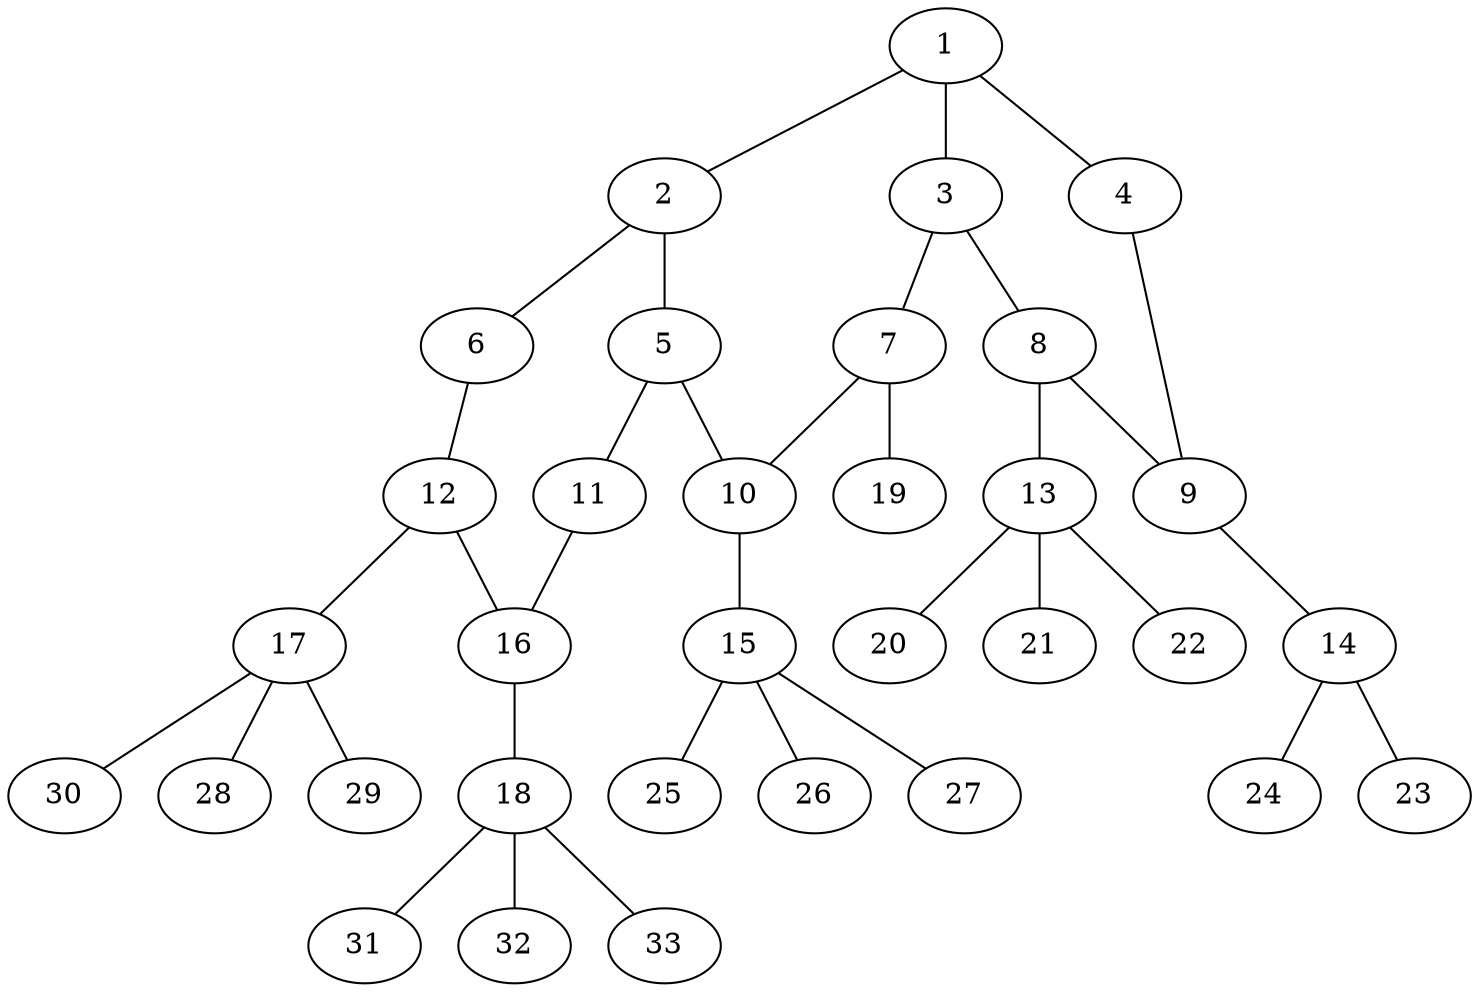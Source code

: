 graph molecule_3706 {
	1	 [chem=C];
	2	 [chem=C];
	1 -- 2	 [valence=1];
	3	 [chem=C];
	1 -- 3	 [valence=2];
	4	 [chem=N];
	1 -- 4	 [valence=1];
	5	 [chem=C];
	2 -- 5	 [valence=2];
	6	 [chem=N];
	2 -- 6	 [valence=1];
	7	 [chem=C];
	3 -- 7	 [valence=1];
	8	 [chem=N];
	3 -- 8	 [valence=1];
	9	 [chem=C];
	4 -- 9	 [valence=2];
	10	 [chem=C];
	5 -- 10	 [valence=1];
	11	 [chem=N];
	5 -- 11	 [valence=1];
	12	 [chem=C];
	6 -- 12	 [valence=2];
	7 -- 10	 [valence=2];
	19	 [chem=H];
	7 -- 19	 [valence=1];
	8 -- 9	 [valence=1];
	13	 [chem=C];
	8 -- 13	 [valence=1];
	14	 [chem=N];
	9 -- 14	 [valence=1];
	15	 [chem=C];
	10 -- 15	 [valence=1];
	16	 [chem=C];
	11 -- 16	 [valence=2];
	12 -- 16	 [valence=1];
	17	 [chem=C];
	12 -- 17	 [valence=1];
	20	 [chem=H];
	13 -- 20	 [valence=1];
	21	 [chem=H];
	13 -- 21	 [valence=1];
	22	 [chem=H];
	13 -- 22	 [valence=1];
	23	 [chem=H];
	14 -- 23	 [valence=1];
	24	 [chem=H];
	14 -- 24	 [valence=1];
	25	 [chem=H];
	15 -- 25	 [valence=1];
	26	 [chem=H];
	15 -- 26	 [valence=1];
	27	 [chem=H];
	15 -- 27	 [valence=1];
	18	 [chem=C];
	16 -- 18	 [valence=1];
	28	 [chem=H];
	17 -- 28	 [valence=1];
	29	 [chem=H];
	17 -- 29	 [valence=1];
	30	 [chem=H];
	17 -- 30	 [valence=1];
	31	 [chem=H];
	18 -- 31	 [valence=1];
	32	 [chem=H];
	18 -- 32	 [valence=1];
	33	 [chem=H];
	18 -- 33	 [valence=1];
}
